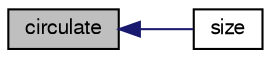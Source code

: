 digraph "circulate"
{
  bgcolor="transparent";
  edge [fontname="FreeSans",fontsize="10",labelfontname="FreeSans",labelfontsize="10"];
  node [fontname="FreeSans",fontsize="10",shape=record];
  rankdir="LR";
  Node21 [label="circulate",height=0.2,width=0.4,color="black", fillcolor="grey75", style="filled", fontcolor="black"];
  Node21 -> Node22 [dir="back",color="midnightblue",fontsize="10",style="solid",fontname="FreeSans"];
  Node22 [label="size",height=0.2,width=0.4,color="black",URL="$a25654.html#a77e0e6aba10e11e1e6b143068a77df85",tooltip="Return the range of the iterator. "];
}
